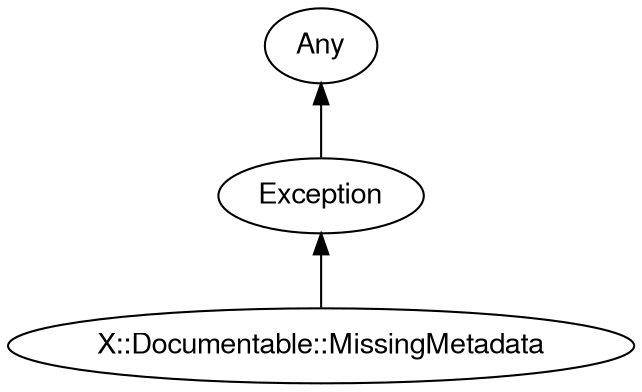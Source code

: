 digraph "perl6-type-graph" {
    rankdir=BT;
    splines=polyline;
    overlap=false; 
    // Types
    "X::Documentable::MissingMetadata" [color="#000000", fontcolor="#000000", href="/type/X::Documentable::MissingMetadata", fontname="FreeSans"];
    "Any" [color="#000000", fontcolor="#000000", href="/type/Any", fontname="FreeSans"];
    "Exception" [color="#000000", fontcolor="#000000", href="/type/Exception", fontname="FreeSans"];

    // Superclasses
    "X::Documentable::MissingMetadata" -> "Exception" [color="#000000"];
    "Exception" -> "Any" [color="#000000"];

    // Roles
}
